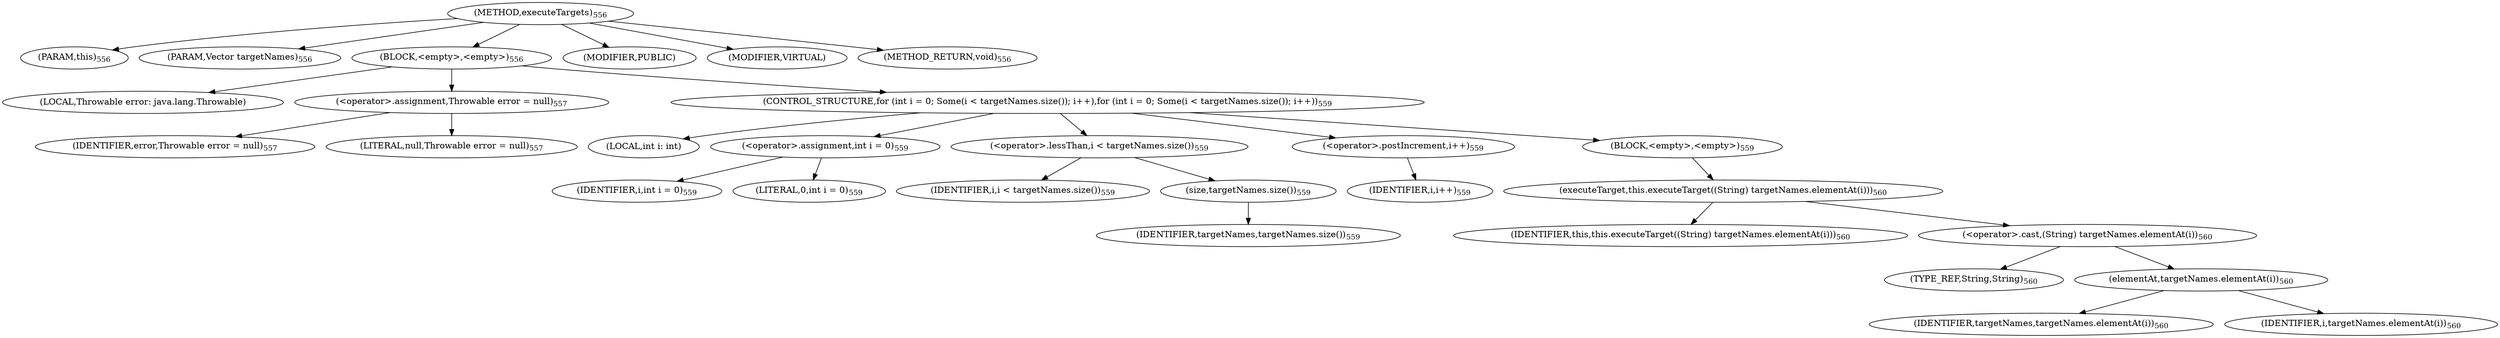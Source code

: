 digraph "executeTargets" {  
"1584" [label = <(METHOD,executeTargets)<SUB>556</SUB>> ]
"79" [label = <(PARAM,this)<SUB>556</SUB>> ]
"1585" [label = <(PARAM,Vector targetNames)<SUB>556</SUB>> ]
"1586" [label = <(BLOCK,&lt;empty&gt;,&lt;empty&gt;)<SUB>556</SUB>> ]
"1587" [label = <(LOCAL,Throwable error: java.lang.Throwable)> ]
"1588" [label = <(&lt;operator&gt;.assignment,Throwable error = null)<SUB>557</SUB>> ]
"1589" [label = <(IDENTIFIER,error,Throwable error = null)<SUB>557</SUB>> ]
"1590" [label = <(LITERAL,null,Throwable error = null)<SUB>557</SUB>> ]
"1591" [label = <(CONTROL_STRUCTURE,for (int i = 0; Some(i &lt; targetNames.size()); i++),for (int i = 0; Some(i &lt; targetNames.size()); i++))<SUB>559</SUB>> ]
"1592" [label = <(LOCAL,int i: int)> ]
"1593" [label = <(&lt;operator&gt;.assignment,int i = 0)<SUB>559</SUB>> ]
"1594" [label = <(IDENTIFIER,i,int i = 0)<SUB>559</SUB>> ]
"1595" [label = <(LITERAL,0,int i = 0)<SUB>559</SUB>> ]
"1596" [label = <(&lt;operator&gt;.lessThan,i &lt; targetNames.size())<SUB>559</SUB>> ]
"1597" [label = <(IDENTIFIER,i,i &lt; targetNames.size())<SUB>559</SUB>> ]
"1598" [label = <(size,targetNames.size())<SUB>559</SUB>> ]
"1599" [label = <(IDENTIFIER,targetNames,targetNames.size())<SUB>559</SUB>> ]
"1600" [label = <(&lt;operator&gt;.postIncrement,i++)<SUB>559</SUB>> ]
"1601" [label = <(IDENTIFIER,i,i++)<SUB>559</SUB>> ]
"1602" [label = <(BLOCK,&lt;empty&gt;,&lt;empty&gt;)<SUB>559</SUB>> ]
"1603" [label = <(executeTarget,this.executeTarget((String) targetNames.elementAt(i)))<SUB>560</SUB>> ]
"78" [label = <(IDENTIFIER,this,this.executeTarget((String) targetNames.elementAt(i)))<SUB>560</SUB>> ]
"1604" [label = <(&lt;operator&gt;.cast,(String) targetNames.elementAt(i))<SUB>560</SUB>> ]
"1605" [label = <(TYPE_REF,String,String)<SUB>560</SUB>> ]
"1606" [label = <(elementAt,targetNames.elementAt(i))<SUB>560</SUB>> ]
"1607" [label = <(IDENTIFIER,targetNames,targetNames.elementAt(i))<SUB>560</SUB>> ]
"1608" [label = <(IDENTIFIER,i,targetNames.elementAt(i))<SUB>560</SUB>> ]
"1609" [label = <(MODIFIER,PUBLIC)> ]
"1610" [label = <(MODIFIER,VIRTUAL)> ]
"1611" [label = <(METHOD_RETURN,void)<SUB>556</SUB>> ]
  "1584" -> "79" 
  "1584" -> "1585" 
  "1584" -> "1586" 
  "1584" -> "1609" 
  "1584" -> "1610" 
  "1584" -> "1611" 
  "1586" -> "1587" 
  "1586" -> "1588" 
  "1586" -> "1591" 
  "1588" -> "1589" 
  "1588" -> "1590" 
  "1591" -> "1592" 
  "1591" -> "1593" 
  "1591" -> "1596" 
  "1591" -> "1600" 
  "1591" -> "1602" 
  "1593" -> "1594" 
  "1593" -> "1595" 
  "1596" -> "1597" 
  "1596" -> "1598" 
  "1598" -> "1599" 
  "1600" -> "1601" 
  "1602" -> "1603" 
  "1603" -> "78" 
  "1603" -> "1604" 
  "1604" -> "1605" 
  "1604" -> "1606" 
  "1606" -> "1607" 
  "1606" -> "1608" 
}
